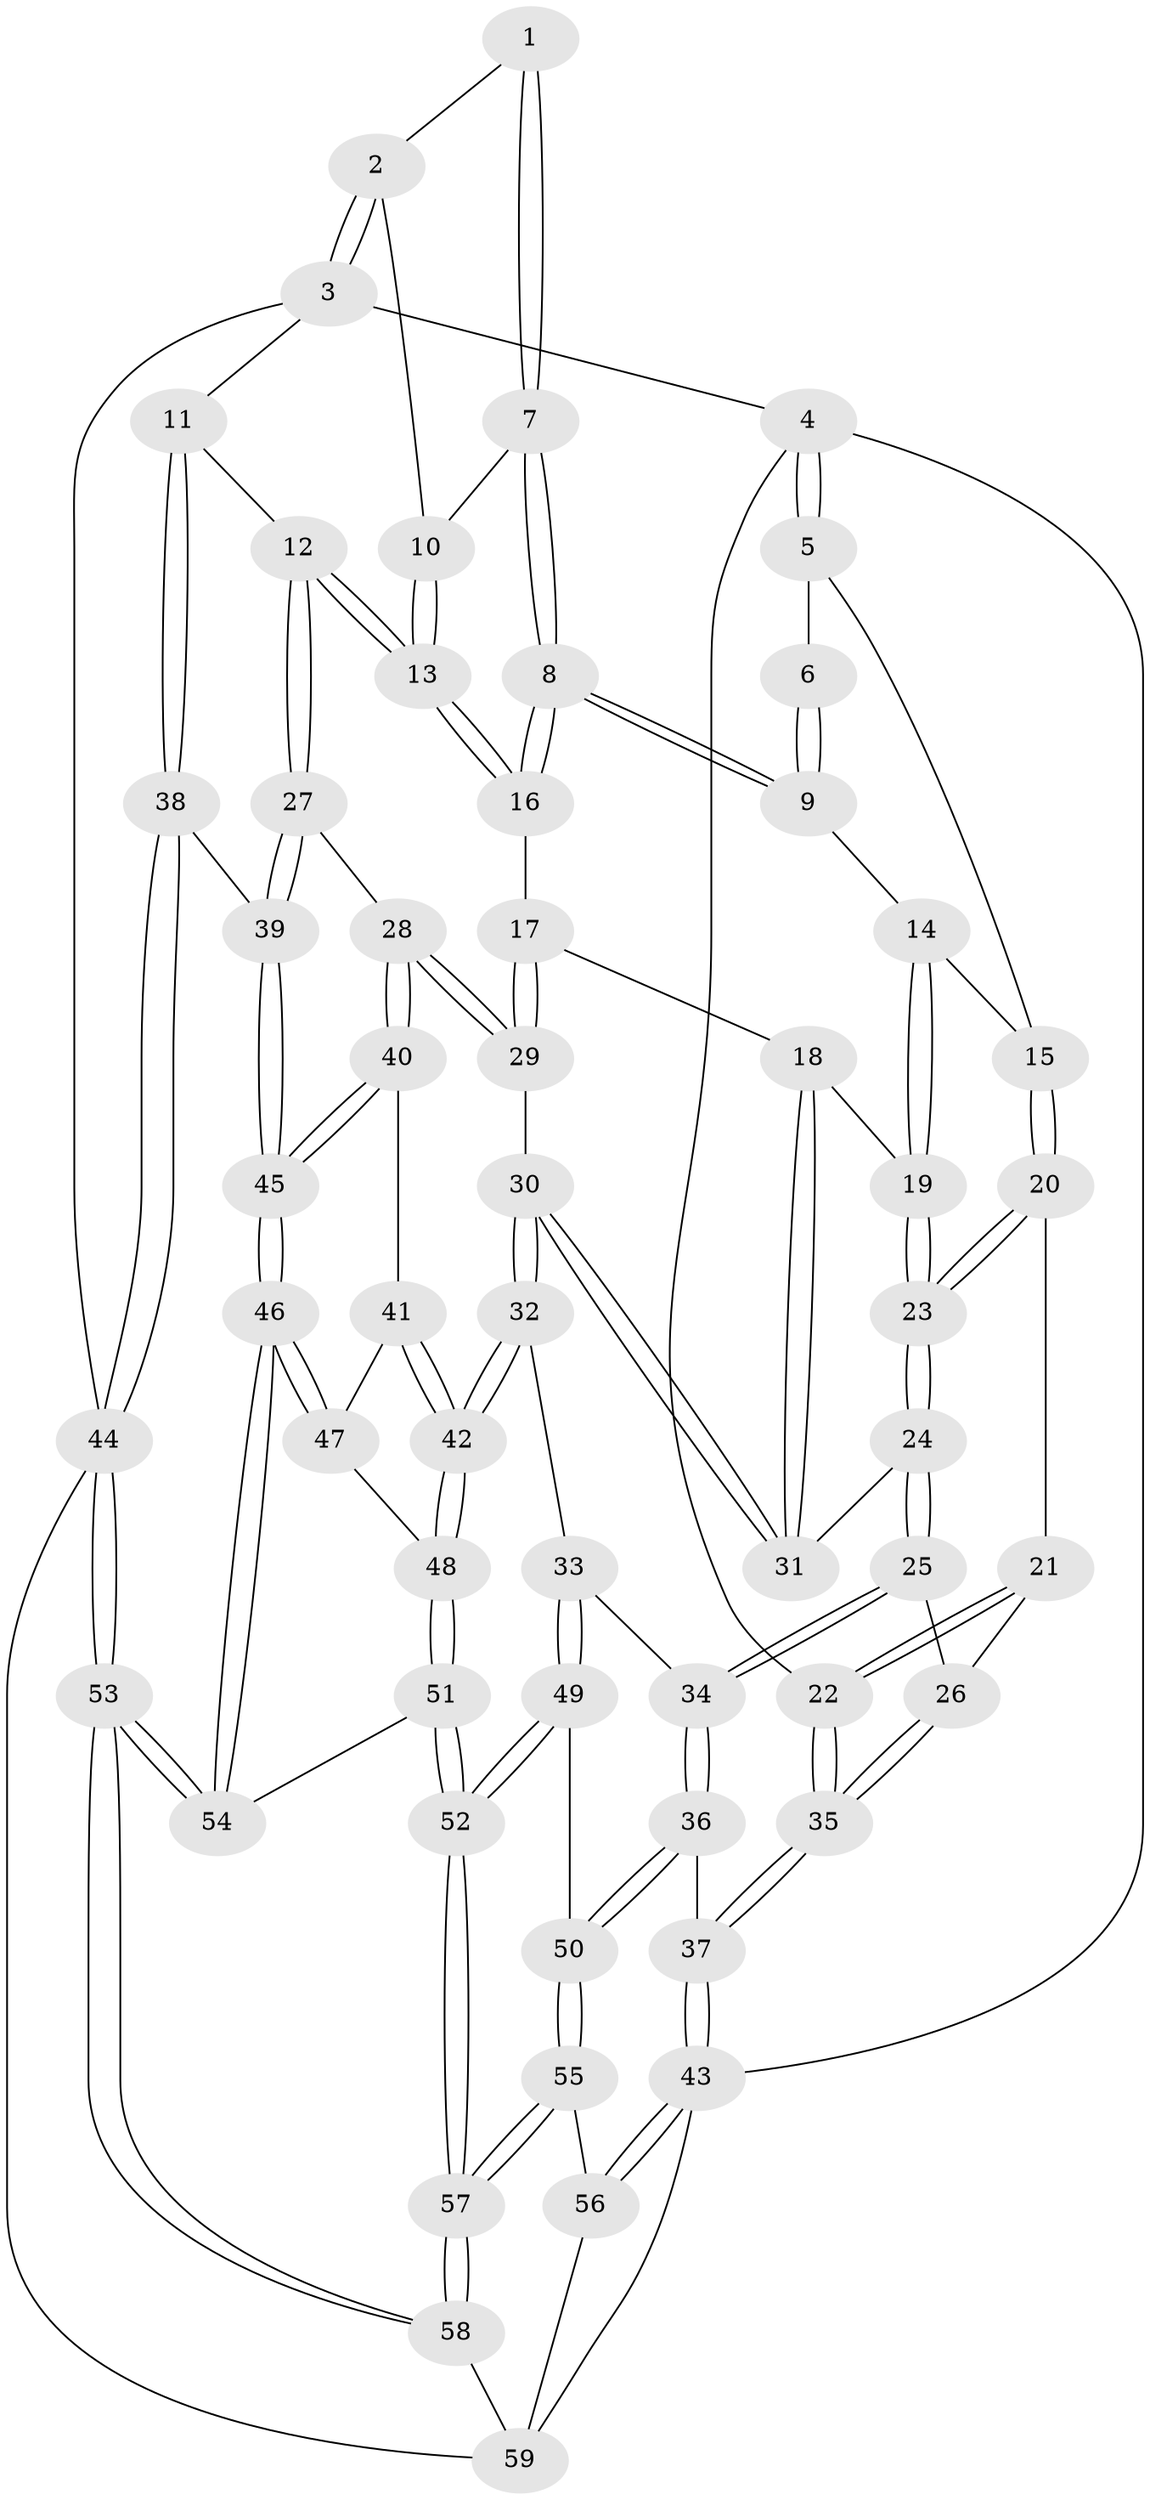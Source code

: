// Generated by graph-tools (version 1.1) at 2025/11/02/27/25 16:11:58]
// undirected, 59 vertices, 144 edges
graph export_dot {
graph [start="1"]
  node [color=gray90,style=filled];
  1 [pos="+0.5642252795867764+0"];
  2 [pos="+0.8486727711971164+0"];
  3 [pos="+1+0"];
  4 [pos="+0+0"];
  5 [pos="+0.07943907704155323+0"];
  6 [pos="+0.4712711553366521+0"];
  7 [pos="+0.635905374758222+0.09818199412793811"];
  8 [pos="+0.6224072000669832+0.13481697878474858"];
  9 [pos="+0.47742856142211043+0.03038165590112054"];
  10 [pos="+0.7837431946510955+0"];
  11 [pos="+1+0.17356045426996614"];
  12 [pos="+0.7723415249113381+0.23644324615675477"];
  13 [pos="+0.7644782938975732+0.22576607454585326"];
  14 [pos="+0.4510221697630641+0.06998068446395458"];
  15 [pos="+0.19963349284903165+0.03848783689149426"];
  16 [pos="+0.6285208274537956+0.14943022825421262"];
  17 [pos="+0.5149679272744219+0.23556126470285843"];
  18 [pos="+0.4092078702612555+0.20621601571881557"];
  19 [pos="+0.39685112871999106+0.20021079861964"];
  20 [pos="+0.21837359545999854+0.13381683627202967"];
  21 [pos="+0.17270414694410455+0.16836103041540462"];
  22 [pos="+0+0.16919235280151418"];
  23 [pos="+0.32429367512797647+0.2240730936167062"];
  24 [pos="+0.3069591843117814+0.2993654471404747"];
  25 [pos="+0.28696574682935+0.33949620979745576"];
  26 [pos="+0.07126187208324762+0.3354559728348114"];
  27 [pos="+0.7113120090673168+0.39936143180899863"];
  28 [pos="+0.7112210527496109+0.39944486499762893"];
  29 [pos="+0.5759711545705845+0.37310695621236545"];
  30 [pos="+0.4998579525269992+0.4080106805907428"];
  31 [pos="+0.4754267794672864+0.3836769739062027"];
  32 [pos="+0.3919309445805225+0.5560230705986263"];
  33 [pos="+0.37613831410118964+0.5571384226127863"];
  34 [pos="+0.3052404001742295+0.5194479816603562"];
  35 [pos="+0+0.4317236179998473"];
  36 [pos="+0.022609507524009802+0.586863414880234"];
  37 [pos="+0+0.5419442051630801"];
  38 [pos="+1+0.49369770051379863"];
  39 [pos="+1+0.4973198343886543"];
  40 [pos="+0.7085593791990804+0.4240453567659619"];
  41 [pos="+0.5868192296530444+0.5610805878101205"];
  42 [pos="+0.5039538186071496+0.615683476852856"];
  43 [pos="+0+1"];
  44 [pos="+1+1"];
  45 [pos="+0.781038446643178+0.6376774282402823"];
  46 [pos="+0.7761267018685281+0.6552803102876057"];
  47 [pos="+0.7162060910882111+0.6448556832114359"];
  48 [pos="+0.5263883370400055+0.6589296204843211"];
  49 [pos="+0.32443823625498514+0.7516309449620222"];
  50 [pos="+0.17574445829690913+0.8048443472003343"];
  51 [pos="+0.5661587773085351+0.8492756519462871"];
  52 [pos="+0.5441020995437607+0.9514298820308871"];
  53 [pos="+1+1"];
  54 [pos="+0.7770901358787641+0.664691143608547"];
  55 [pos="+0.16943888457120518+0.864127289831808"];
  56 [pos="+0.16254763182501056+0.8770497694730484"];
  57 [pos="+0.5509108191572228+0.9982576475761329"];
  58 [pos="+0.5819159197867751+1"];
  59 [pos="+0.23656986978490355+1"];
  1 -- 2;
  1 -- 7;
  1 -- 7;
  2 -- 3;
  2 -- 3;
  2 -- 10;
  3 -- 4;
  3 -- 11;
  3 -- 44;
  4 -- 5;
  4 -- 5;
  4 -- 22;
  4 -- 43;
  5 -- 6;
  5 -- 15;
  6 -- 9;
  6 -- 9;
  7 -- 8;
  7 -- 8;
  7 -- 10;
  8 -- 9;
  8 -- 9;
  8 -- 16;
  8 -- 16;
  9 -- 14;
  10 -- 13;
  10 -- 13;
  11 -- 12;
  11 -- 38;
  11 -- 38;
  12 -- 13;
  12 -- 13;
  12 -- 27;
  12 -- 27;
  13 -- 16;
  13 -- 16;
  14 -- 15;
  14 -- 19;
  14 -- 19;
  15 -- 20;
  15 -- 20;
  16 -- 17;
  17 -- 18;
  17 -- 29;
  17 -- 29;
  18 -- 19;
  18 -- 31;
  18 -- 31;
  19 -- 23;
  19 -- 23;
  20 -- 21;
  20 -- 23;
  20 -- 23;
  21 -- 22;
  21 -- 22;
  21 -- 26;
  22 -- 35;
  22 -- 35;
  23 -- 24;
  23 -- 24;
  24 -- 25;
  24 -- 25;
  24 -- 31;
  25 -- 26;
  25 -- 34;
  25 -- 34;
  26 -- 35;
  26 -- 35;
  27 -- 28;
  27 -- 39;
  27 -- 39;
  28 -- 29;
  28 -- 29;
  28 -- 40;
  28 -- 40;
  29 -- 30;
  30 -- 31;
  30 -- 31;
  30 -- 32;
  30 -- 32;
  32 -- 33;
  32 -- 42;
  32 -- 42;
  33 -- 34;
  33 -- 49;
  33 -- 49;
  34 -- 36;
  34 -- 36;
  35 -- 37;
  35 -- 37;
  36 -- 37;
  36 -- 50;
  36 -- 50;
  37 -- 43;
  37 -- 43;
  38 -- 39;
  38 -- 44;
  38 -- 44;
  39 -- 45;
  39 -- 45;
  40 -- 41;
  40 -- 45;
  40 -- 45;
  41 -- 42;
  41 -- 42;
  41 -- 47;
  42 -- 48;
  42 -- 48;
  43 -- 56;
  43 -- 56;
  43 -- 59;
  44 -- 53;
  44 -- 53;
  44 -- 59;
  45 -- 46;
  45 -- 46;
  46 -- 47;
  46 -- 47;
  46 -- 54;
  46 -- 54;
  47 -- 48;
  48 -- 51;
  48 -- 51;
  49 -- 50;
  49 -- 52;
  49 -- 52;
  50 -- 55;
  50 -- 55;
  51 -- 52;
  51 -- 52;
  51 -- 54;
  52 -- 57;
  52 -- 57;
  53 -- 54;
  53 -- 54;
  53 -- 58;
  53 -- 58;
  55 -- 56;
  55 -- 57;
  55 -- 57;
  56 -- 59;
  57 -- 58;
  57 -- 58;
  58 -- 59;
}

